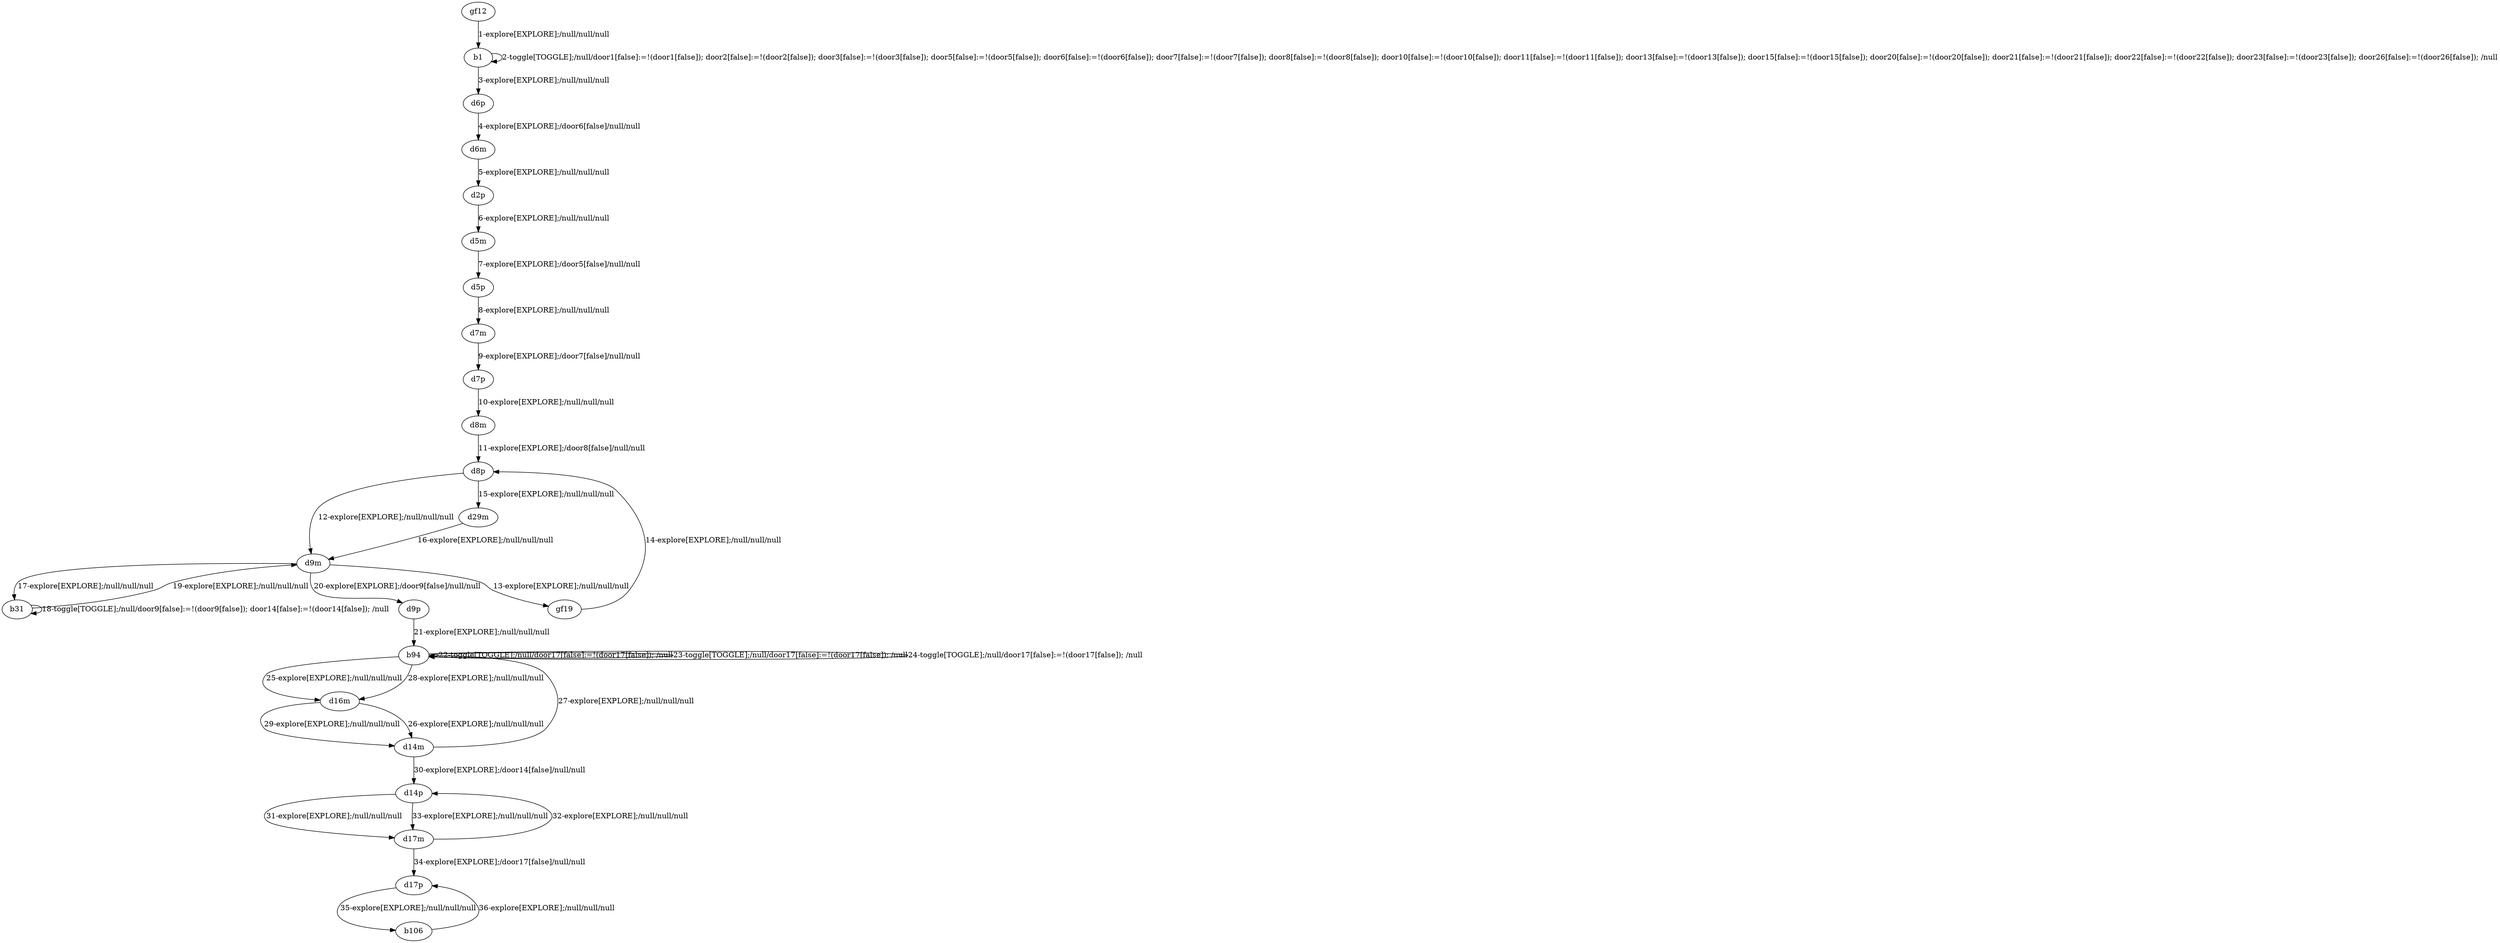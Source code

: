# Total number of goals covered by this test: 1
# b106 --> d17p

digraph g {
"gf12" -> "b1" [label = "1-explore[EXPLORE];/null/null/null"];
"b1" -> "b1" [label = "2-toggle[TOGGLE];/null/door1[false]:=!(door1[false]); door2[false]:=!(door2[false]); door3[false]:=!(door3[false]); door5[false]:=!(door5[false]); door6[false]:=!(door6[false]); door7[false]:=!(door7[false]); door8[false]:=!(door8[false]); door10[false]:=!(door10[false]); door11[false]:=!(door11[false]); door13[false]:=!(door13[false]); door15[false]:=!(door15[false]); door20[false]:=!(door20[false]); door21[false]:=!(door21[false]); door22[false]:=!(door22[false]); door23[false]:=!(door23[false]); door26[false]:=!(door26[false]); /null"];
"b1" -> "d6p" [label = "3-explore[EXPLORE];/null/null/null"];
"d6p" -> "d6m" [label = "4-explore[EXPLORE];/door6[false]/null/null"];
"d6m" -> "d2p" [label = "5-explore[EXPLORE];/null/null/null"];
"d2p" -> "d5m" [label = "6-explore[EXPLORE];/null/null/null"];
"d5m" -> "d5p" [label = "7-explore[EXPLORE];/door5[false]/null/null"];
"d5p" -> "d7m" [label = "8-explore[EXPLORE];/null/null/null"];
"d7m" -> "d7p" [label = "9-explore[EXPLORE];/door7[false]/null/null"];
"d7p" -> "d8m" [label = "10-explore[EXPLORE];/null/null/null"];
"d8m" -> "d8p" [label = "11-explore[EXPLORE];/door8[false]/null/null"];
"d8p" -> "d9m" [label = "12-explore[EXPLORE];/null/null/null"];
"d9m" -> "gf19" [label = "13-explore[EXPLORE];/null/null/null"];
"gf19" -> "d8p" [label = "14-explore[EXPLORE];/null/null/null"];
"d8p" -> "d29m" [label = "15-explore[EXPLORE];/null/null/null"];
"d29m" -> "d9m" [label = "16-explore[EXPLORE];/null/null/null"];
"d9m" -> "b31" [label = "17-explore[EXPLORE];/null/null/null"];
"b31" -> "b31" [label = "18-toggle[TOGGLE];/null/door9[false]:=!(door9[false]); door14[false]:=!(door14[false]); /null"];
"b31" -> "d9m" [label = "19-explore[EXPLORE];/null/null/null"];
"d9m" -> "d9p" [label = "20-explore[EXPLORE];/door9[false]/null/null"];
"d9p" -> "b94" [label = "21-explore[EXPLORE];/null/null/null"];
"b94" -> "b94" [label = "22-toggle[TOGGLE];/null/door17[false]:=!(door17[false]); /null"];
"b94" -> "b94" [label = "23-toggle[TOGGLE];/null/door17[false]:=!(door17[false]); /null"];
"b94" -> "b94" [label = "24-toggle[TOGGLE];/null/door17[false]:=!(door17[false]); /null"];
"b94" -> "d16m" [label = "25-explore[EXPLORE];/null/null/null"];
"d16m" -> "d14m" [label = "26-explore[EXPLORE];/null/null/null"];
"d14m" -> "b94" [label = "27-explore[EXPLORE];/null/null/null"];
"b94" -> "d16m" [label = "28-explore[EXPLORE];/null/null/null"];
"d16m" -> "d14m" [label = "29-explore[EXPLORE];/null/null/null"];
"d14m" -> "d14p" [label = "30-explore[EXPLORE];/door14[false]/null/null"];
"d14p" -> "d17m" [label = "31-explore[EXPLORE];/null/null/null"];
"d17m" -> "d14p" [label = "32-explore[EXPLORE];/null/null/null"];
"d14p" -> "d17m" [label = "33-explore[EXPLORE];/null/null/null"];
"d17m" -> "d17p" [label = "34-explore[EXPLORE];/door17[false]/null/null"];
"d17p" -> "b106" [label = "35-explore[EXPLORE];/null/null/null"];
"b106" -> "d17p" [label = "36-explore[EXPLORE];/null/null/null"];
}